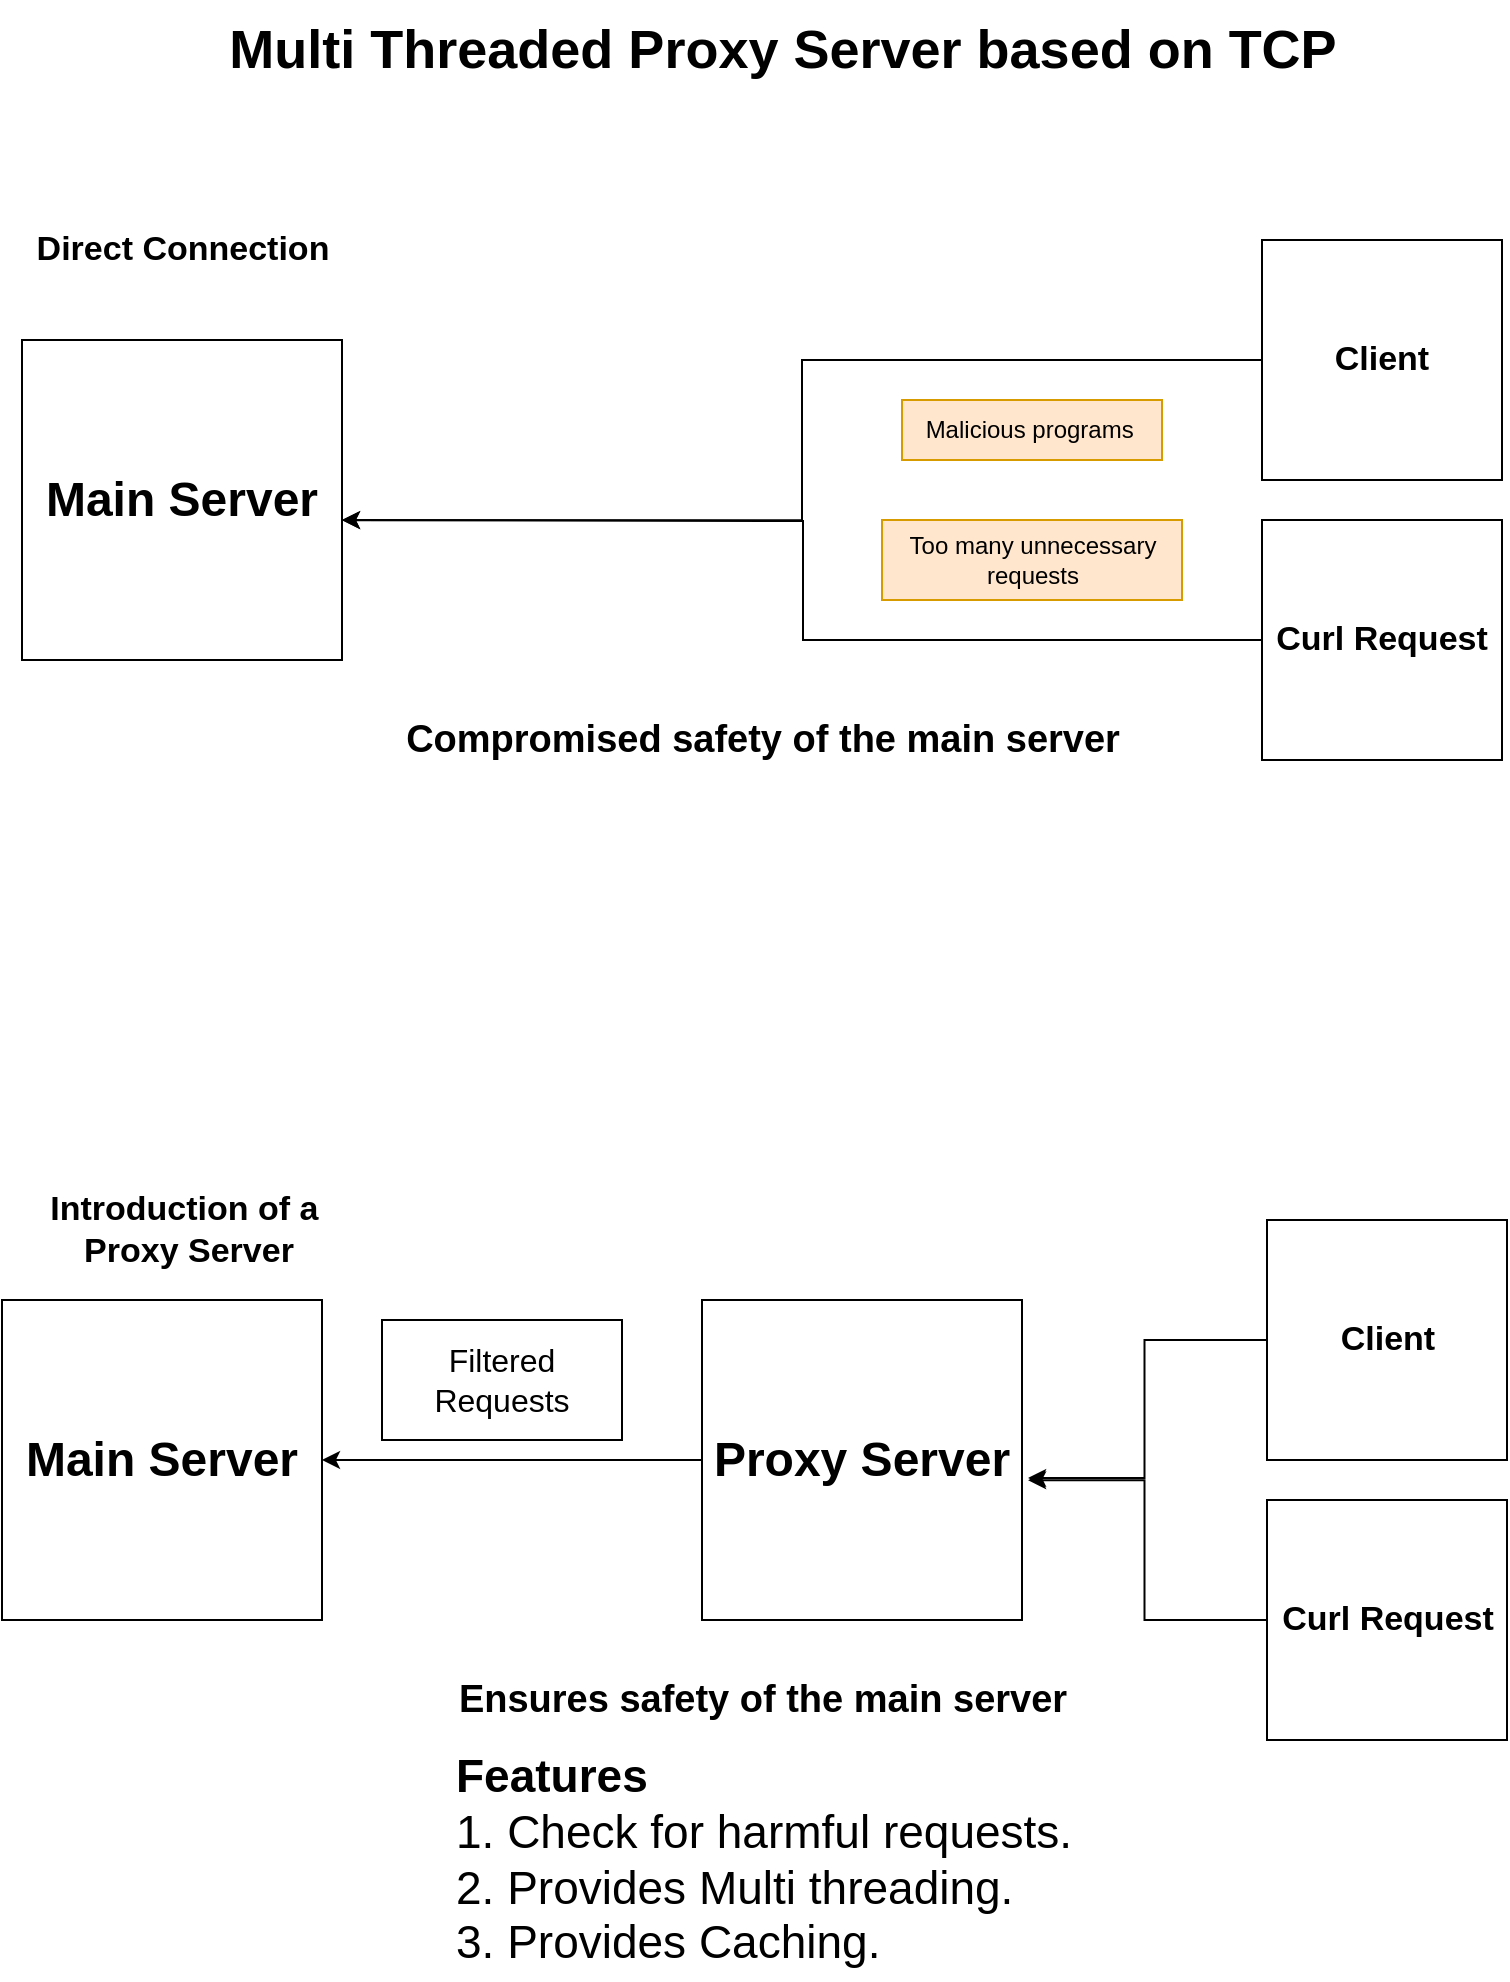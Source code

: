 <mxfile version="24.4.13" type="github">
  <diagram name="Page-1" id="DUHl2GO-ORB3OP8B6nXg">
    <mxGraphModel dx="1376" dy="729" grid="1" gridSize="10" guides="1" tooltips="1" connect="1" arrows="1" fold="1" page="1" pageScale="1" pageWidth="850" pageHeight="1100" math="0" shadow="0">
      <root>
        <mxCell id="0" />
        <mxCell id="1" parent="0" />
        <mxCell id="6juKa0mG4MQk_uubd0kr-1" value="&lt;b&gt;&lt;font style=&quot;font-size: 24px;&quot;&gt;Main Server&lt;/font&gt;&lt;/b&gt;" style="whiteSpace=wrap;html=1;aspect=fixed;" vertex="1" parent="1">
          <mxGeometry x="40" y="200" width="160" height="160" as="geometry" />
        </mxCell>
        <mxCell id="6juKa0mG4MQk_uubd0kr-2" value="&lt;b&gt;&lt;font style=&quot;font-size: 17px;&quot;&gt;Client&lt;/font&gt;&lt;/b&gt;" style="whiteSpace=wrap;html=1;aspect=fixed;" vertex="1" parent="1">
          <mxGeometry x="660" y="150" width="120" height="120" as="geometry" />
        </mxCell>
        <mxCell id="6juKa0mG4MQk_uubd0kr-7" style="edgeStyle=orthogonalEdgeStyle;rounded=0;orthogonalLoop=1;jettySize=auto;html=1;" edge="1" parent="1" source="6juKa0mG4MQk_uubd0kr-3">
          <mxGeometry relative="1" as="geometry">
            <mxPoint x="200" y="290" as="targetPoint" />
          </mxGeometry>
        </mxCell>
        <mxCell id="6juKa0mG4MQk_uubd0kr-3" value="&lt;b&gt;&lt;font style=&quot;font-size: 17px;&quot;&gt;Curl Request&lt;/font&gt;&lt;/b&gt;" style="whiteSpace=wrap;html=1;aspect=fixed;" vertex="1" parent="1">
          <mxGeometry x="660" y="290" width="120" height="120" as="geometry" />
        </mxCell>
        <mxCell id="6juKa0mG4MQk_uubd0kr-4" value="&lt;b&gt;&lt;font style=&quot;font-size: 27px;&quot;&gt;Multi Threaded Proxy Server based on TCP&lt;/font&gt;&lt;/b&gt;" style="text;html=1;align=center;verticalAlign=middle;resizable=0;points=[];autosize=1;strokeColor=none;fillColor=none;" vertex="1" parent="1">
          <mxGeometry x="130" y="30" width="580" height="50" as="geometry" />
        </mxCell>
        <mxCell id="6juKa0mG4MQk_uubd0kr-6" style="edgeStyle=orthogonalEdgeStyle;rounded=0;orthogonalLoop=1;jettySize=auto;html=1;entryX=1;entryY=0.563;entryDx=0;entryDy=0;entryPerimeter=0;" edge="1" parent="1" source="6juKa0mG4MQk_uubd0kr-2" target="6juKa0mG4MQk_uubd0kr-1">
          <mxGeometry relative="1" as="geometry" />
        </mxCell>
        <mxCell id="6juKa0mG4MQk_uubd0kr-8" value="&lt;b&gt;&lt;font style=&quot;font-size: 19px;&quot;&gt;Compromised safety of the main server&lt;/font&gt;&lt;/b&gt;" style="text;html=1;align=center;verticalAlign=middle;resizable=0;points=[];autosize=1;strokeColor=none;fillColor=none;" vertex="1" parent="1">
          <mxGeometry x="220" y="380" width="380" height="40" as="geometry" />
        </mxCell>
        <mxCell id="6juKa0mG4MQk_uubd0kr-9" value="&lt;b&gt;&lt;font style=&quot;font-size: 17px;&quot;&gt;Direct Connection&lt;/font&gt;&lt;/b&gt;" style="text;html=1;align=center;verticalAlign=middle;resizable=0;points=[];autosize=1;strokeColor=none;fillColor=none;" vertex="1" parent="1">
          <mxGeometry x="35" y="140" width="170" height="30" as="geometry" />
        </mxCell>
        <mxCell id="6juKa0mG4MQk_uubd0kr-10" value="Malicious programs&amp;nbsp;" style="text;html=1;align=center;verticalAlign=middle;resizable=0;points=[];autosize=1;strokeColor=#d79b00;fillColor=#ffe6cc;" vertex="1" parent="1">
          <mxGeometry x="480" y="230" width="130" height="30" as="geometry" />
        </mxCell>
        <mxCell id="6juKa0mG4MQk_uubd0kr-11" value="Too many unnecessary&lt;div&gt;requests&lt;/div&gt;" style="text;html=1;align=center;verticalAlign=middle;resizable=0;points=[];autosize=1;strokeColor=#d79b00;fillColor=#ffe6cc;" vertex="1" parent="1">
          <mxGeometry x="470" y="290" width="150" height="40" as="geometry" />
        </mxCell>
        <mxCell id="6juKa0mG4MQk_uubd0kr-12" value="&lt;b&gt;&lt;font style=&quot;font-size: 24px;&quot;&gt;Main Server&lt;/font&gt;&lt;/b&gt;" style="whiteSpace=wrap;html=1;aspect=fixed;" vertex="1" parent="1">
          <mxGeometry x="30" y="680" width="160" height="160" as="geometry" />
        </mxCell>
        <mxCell id="6juKa0mG4MQk_uubd0kr-13" value="&lt;b&gt;&lt;font style=&quot;font-size: 17px;&quot;&gt;Client&lt;/font&gt;&lt;/b&gt;" style="whiteSpace=wrap;html=1;aspect=fixed;" vertex="1" parent="1">
          <mxGeometry x="662.5" y="640" width="120" height="120" as="geometry" />
        </mxCell>
        <mxCell id="6juKa0mG4MQk_uubd0kr-15" value="&lt;b&gt;&lt;font style=&quot;font-size: 17px;&quot;&gt;Curl Request&lt;/font&gt;&lt;/b&gt;" style="whiteSpace=wrap;html=1;aspect=fixed;" vertex="1" parent="1">
          <mxGeometry x="662.5" y="780" width="120" height="120" as="geometry" />
        </mxCell>
        <mxCell id="6juKa0mG4MQk_uubd0kr-17" value="&lt;span style=&quot;font-size: 19px;&quot;&gt;&lt;b&gt;Ensures safety of the main server&lt;/b&gt;&lt;/span&gt;" style="text;html=1;align=center;verticalAlign=middle;resizable=0;points=[];autosize=1;strokeColor=none;fillColor=none;" vertex="1" parent="1">
          <mxGeometry x="245" y="860" width="330" height="40" as="geometry" />
        </mxCell>
        <mxCell id="6juKa0mG4MQk_uubd0kr-18" value="&lt;span style=&quot;font-size: 17px;&quot;&gt;&lt;b&gt;Introduction of a&amp;nbsp;&lt;/b&gt;&lt;/span&gt;&lt;div&gt;&lt;span style=&quot;font-size: 17px;&quot;&gt;&lt;b&gt;Proxy Server&lt;/b&gt;&lt;/span&gt;&lt;/div&gt;" style="text;html=1;align=center;verticalAlign=middle;resizable=0;points=[];autosize=1;strokeColor=none;fillColor=none;" vertex="1" parent="1">
          <mxGeometry x="42.5" y="620" width="160" height="50" as="geometry" />
        </mxCell>
        <mxCell id="6juKa0mG4MQk_uubd0kr-23" style="edgeStyle=orthogonalEdgeStyle;rounded=0;orthogonalLoop=1;jettySize=auto;html=1;entryX=1;entryY=0.5;entryDx=0;entryDy=0;" edge="1" parent="1" source="6juKa0mG4MQk_uubd0kr-21" target="6juKa0mG4MQk_uubd0kr-12">
          <mxGeometry relative="1" as="geometry" />
        </mxCell>
        <mxCell id="6juKa0mG4MQk_uubd0kr-21" value="&lt;b&gt;&lt;font style=&quot;font-size: 24px;&quot;&gt;Proxy Server&lt;/font&gt;&lt;/b&gt;" style="whiteSpace=wrap;html=1;aspect=fixed;" vertex="1" parent="1">
          <mxGeometry x="380" y="680" width="160" height="160" as="geometry" />
        </mxCell>
        <mxCell id="6juKa0mG4MQk_uubd0kr-24" style="edgeStyle=orthogonalEdgeStyle;rounded=0;orthogonalLoop=1;jettySize=auto;html=1;entryX=1.019;entryY=0.556;entryDx=0;entryDy=0;entryPerimeter=0;" edge="1" parent="1" source="6juKa0mG4MQk_uubd0kr-13" target="6juKa0mG4MQk_uubd0kr-21">
          <mxGeometry relative="1" as="geometry" />
        </mxCell>
        <mxCell id="6juKa0mG4MQk_uubd0kr-26" style="edgeStyle=orthogonalEdgeStyle;rounded=0;orthogonalLoop=1;jettySize=auto;html=1;entryX=1.019;entryY=0.563;entryDx=0;entryDy=0;entryPerimeter=0;" edge="1" parent="1" source="6juKa0mG4MQk_uubd0kr-15" target="6juKa0mG4MQk_uubd0kr-21">
          <mxGeometry relative="1" as="geometry" />
        </mxCell>
        <mxCell id="6juKa0mG4MQk_uubd0kr-27" value="&lt;font style=&quot;font-size: 23px;&quot;&gt;&lt;b&gt;Features&lt;/b&gt;&lt;/font&gt;&lt;div style=&quot;font-size: 23px;&quot;&gt;&lt;font style=&quot;font-size: 23px;&quot;&gt;1. Check for harmful requests.&lt;/font&gt;&lt;/div&gt;&lt;div style=&quot;font-size: 23px;&quot;&gt;2. Provides Multi threading.&lt;/div&gt;&lt;div style=&quot;font-size: 23px;&quot;&gt;3. Provides Caching.&lt;/div&gt;" style="text;html=1;align=left;verticalAlign=middle;resizable=0;points=[];autosize=1;strokeColor=none;fillColor=none;" vertex="1" parent="1">
          <mxGeometry x="255" y="900" width="330" height="120" as="geometry" />
        </mxCell>
        <mxCell id="6juKa0mG4MQk_uubd0kr-28" value="&lt;font style=&quot;font-size: 16px;&quot;&gt;Filtered Requests&lt;/font&gt;" style="whiteSpace=wrap;html=1;" vertex="1" parent="1">
          <mxGeometry x="220" y="690" width="120" height="60" as="geometry" />
        </mxCell>
      </root>
    </mxGraphModel>
  </diagram>
</mxfile>
